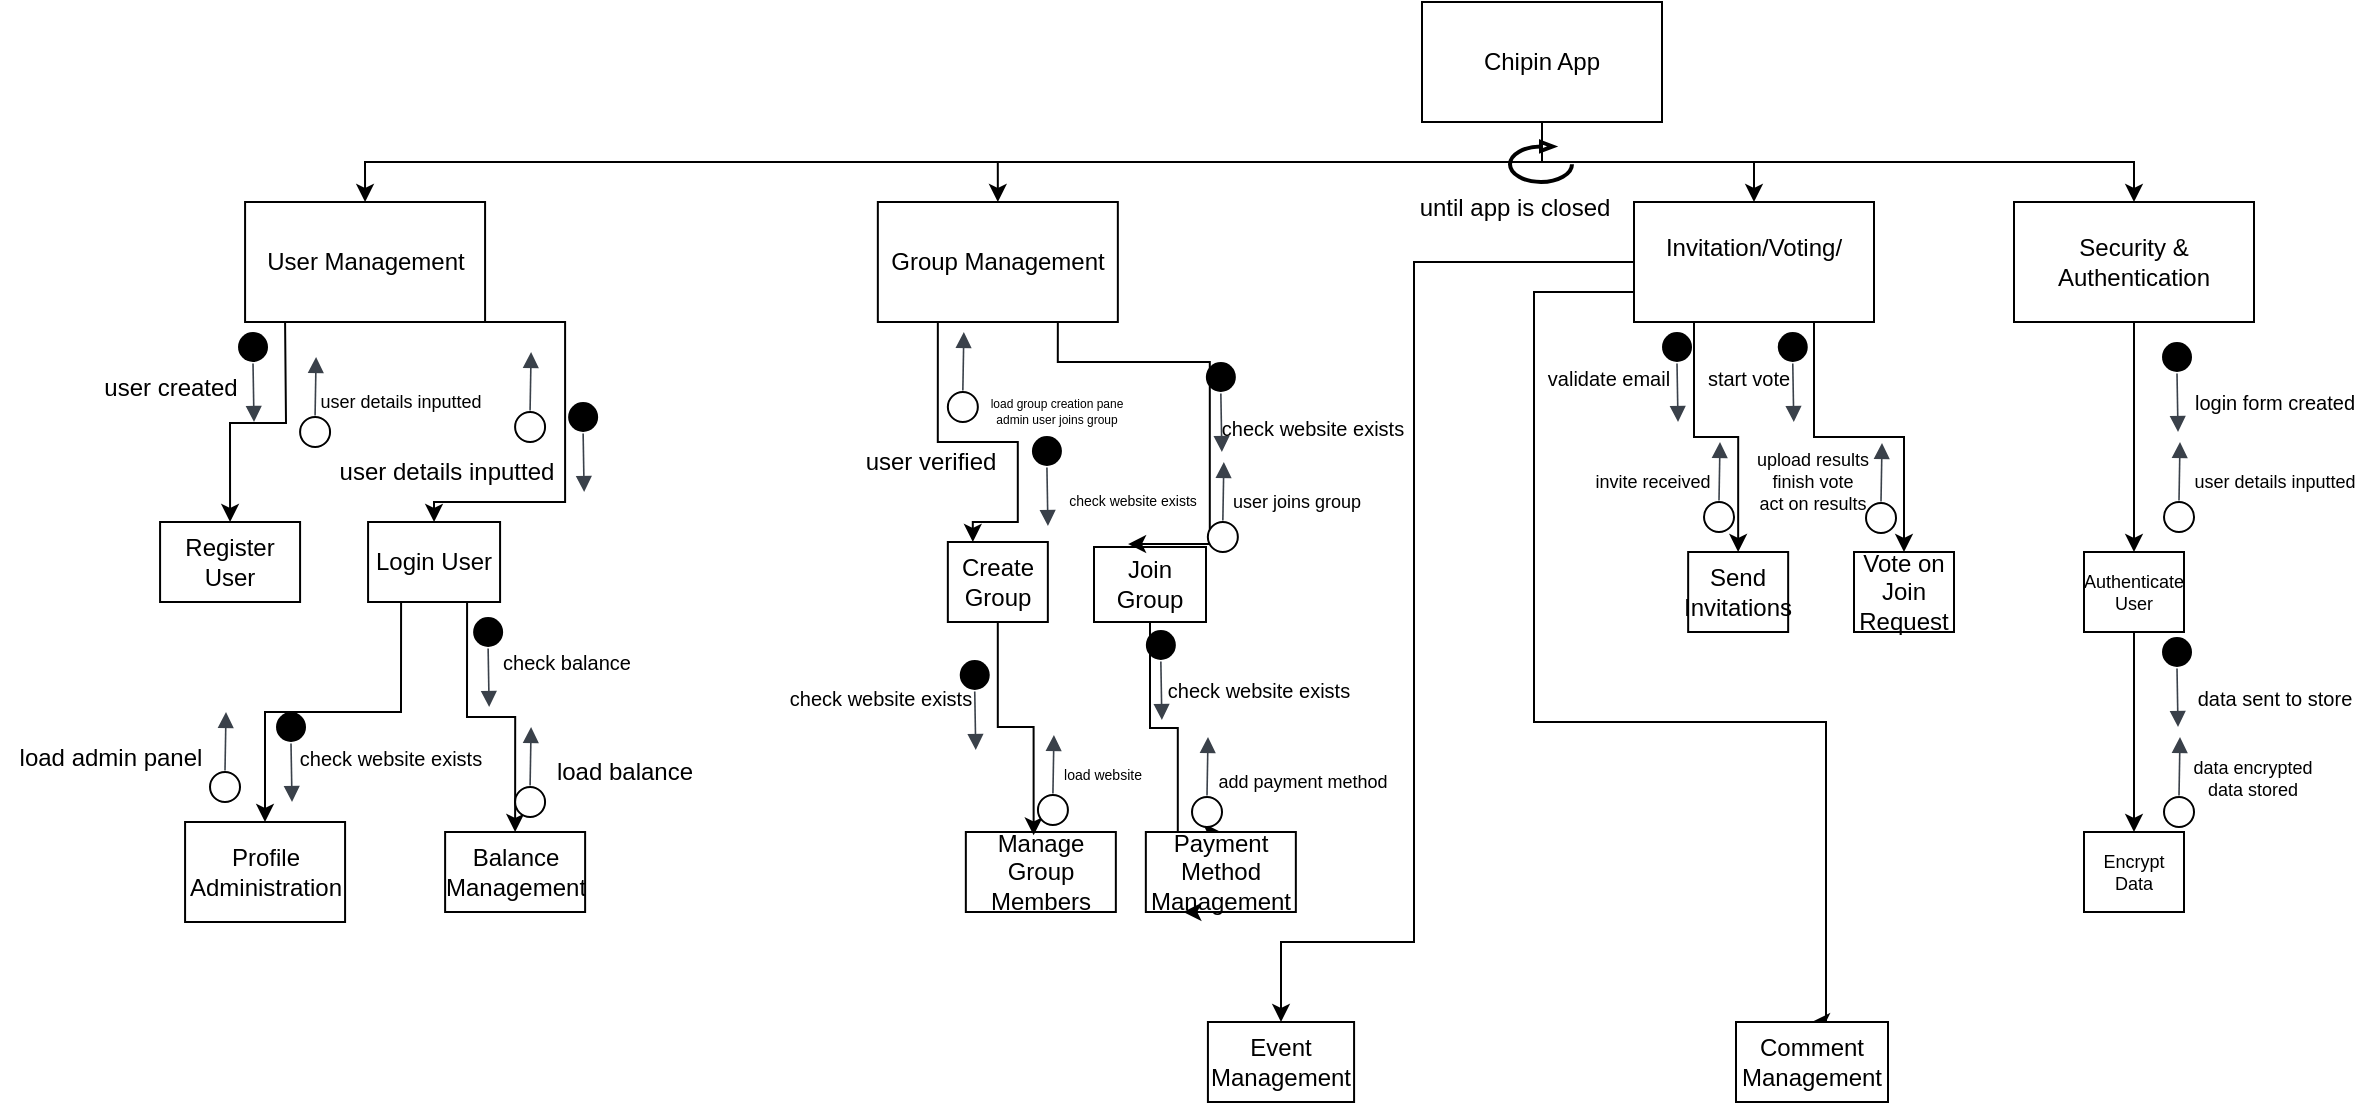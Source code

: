 <mxfile version="25.0.3">
  <diagram name="Page-1" id="zgIfJPxlpA5FmsdMfLJh">
    <mxGraphModel dx="2190" dy="866" grid="1" gridSize="10" guides="1" tooltips="1" connect="1" arrows="1" fold="1" page="1" pageScale="1" pageWidth="827" pageHeight="1169" math="0" shadow="0">
      <root>
        <mxCell id="0" />
        <mxCell id="1" parent="0" />
        <mxCell id="yRm_6xU5N3fanCTpzdw1-7" style="edgeStyle=orthogonalEdgeStyle;rounded=0;orthogonalLoop=1;jettySize=auto;html=1;entryX=0.5;entryY=0;entryDx=0;entryDy=0;exitX=0.5;exitY=1;exitDx=0;exitDy=0;" parent="1" source="yRm_6xU5N3fanCTpzdw1-1" target="yRm_6xU5N3fanCTpzdw1-2" edge="1">
          <mxGeometry relative="1" as="geometry" />
        </mxCell>
        <mxCell id="yRm_6xU5N3fanCTpzdw1-8" style="edgeStyle=orthogonalEdgeStyle;rounded=0;orthogonalLoop=1;jettySize=auto;html=1;exitX=0.5;exitY=1;exitDx=0;exitDy=0;entryX=0.5;entryY=0;entryDx=0;entryDy=0;" parent="1" source="yRm_6xU5N3fanCTpzdw1-1" target="yRm_6xU5N3fanCTpzdw1-3" edge="1">
          <mxGeometry relative="1" as="geometry" />
        </mxCell>
        <mxCell id="yRm_6xU5N3fanCTpzdw1-9" style="edgeStyle=orthogonalEdgeStyle;rounded=0;orthogonalLoop=1;jettySize=auto;html=1;exitX=0.5;exitY=1;exitDx=0;exitDy=0;entryX=0.5;entryY=0;entryDx=0;entryDy=0;" parent="1" source="yRm_6xU5N3fanCTpzdw1-1" target="yRm_6xU5N3fanCTpzdw1-4" edge="1">
          <mxGeometry relative="1" as="geometry" />
        </mxCell>
        <mxCell id="yRm_6xU5N3fanCTpzdw1-10" style="edgeStyle=orthogonalEdgeStyle;rounded=0;orthogonalLoop=1;jettySize=auto;html=1;exitX=0.5;exitY=1;exitDx=0;exitDy=0;entryX=0.5;entryY=0;entryDx=0;entryDy=0;" parent="1" source="yRm_6xU5N3fanCTpzdw1-1" target="yRm_6xU5N3fanCTpzdw1-5" edge="1">
          <mxGeometry relative="1" as="geometry" />
        </mxCell>
        <mxCell id="yRm_6xU5N3fanCTpzdw1-1" value="Chipin App" style="rounded=0;whiteSpace=wrap;html=1;" parent="1" vertex="1">
          <mxGeometry x="354" y="20" width="120" height="60" as="geometry" />
        </mxCell>
        <mxCell id="yRm_6xU5N3fanCTpzdw1-18" style="edgeStyle=orthogonalEdgeStyle;rounded=0;orthogonalLoop=1;jettySize=auto;html=1;entryX=0.5;entryY=0;entryDx=0;entryDy=0;" parent="1" target="yRm_6xU5N3fanCTpzdw1-14" edge="1">
          <mxGeometry relative="1" as="geometry">
            <mxPoint x="-214.46" y="180" as="sourcePoint" />
          </mxGeometry>
        </mxCell>
        <mxCell id="yRm_6xU5N3fanCTpzdw1-19" style="edgeStyle=orthogonalEdgeStyle;rounded=0;orthogonalLoop=1;jettySize=auto;html=1;exitX=0.75;exitY=1;exitDx=0;exitDy=0;entryX=0.5;entryY=0;entryDx=0;entryDy=0;" parent="1" target="yRm_6xU5N3fanCTpzdw1-15" edge="1">
          <mxGeometry relative="1" as="geometry">
            <Array as="points">
              <mxPoint x="-74.46" y="180" />
              <mxPoint x="-74.46" y="270" />
            </Array>
            <mxPoint x="-154.46" y="180.0" as="sourcePoint" />
          </mxGeometry>
        </mxCell>
        <mxCell id="yRm_6xU5N3fanCTpzdw1-2" value="User Management" style="rounded=0;whiteSpace=wrap;html=1;" parent="1" vertex="1">
          <mxGeometry x="-234.46" y="120" width="120" height="60" as="geometry" />
        </mxCell>
        <mxCell id="yRm_6xU5N3fanCTpzdw1-70" style="edgeStyle=orthogonalEdgeStyle;rounded=0;orthogonalLoop=1;jettySize=auto;html=1;exitX=0.25;exitY=1;exitDx=0;exitDy=0;entryX=0.25;entryY=0;entryDx=0;entryDy=0;" parent="1" source="yRm_6xU5N3fanCTpzdw1-3" target="yRm_6xU5N3fanCTpzdw1-68" edge="1">
          <mxGeometry relative="1" as="geometry">
            <Array as="points">
              <mxPoint x="111.92" y="240" />
              <mxPoint x="151.92" y="240" />
              <mxPoint x="151.92" y="280" />
            </Array>
          </mxGeometry>
        </mxCell>
        <mxCell id="yRm_6xU5N3fanCTpzdw1-3" value="Group Management" style="rounded=0;whiteSpace=wrap;html=1;" parent="1" vertex="1">
          <mxGeometry x="81.92" y="120" width="120" height="60" as="geometry" />
        </mxCell>
        <mxCell id="yRm_6xU5N3fanCTpzdw1-172" style="edgeStyle=orthogonalEdgeStyle;rounded=0;orthogonalLoop=1;jettySize=auto;html=1;exitX=0.25;exitY=1;exitDx=0;exitDy=0;entryX=0.5;entryY=0;entryDx=0;entryDy=0;" parent="1" source="yRm_6xU5N3fanCTpzdw1-4" target="yRm_6xU5N3fanCTpzdw1-168" edge="1">
          <mxGeometry relative="1" as="geometry" />
        </mxCell>
        <mxCell id="yRm_6xU5N3fanCTpzdw1-182" style="edgeStyle=orthogonalEdgeStyle;rounded=0;orthogonalLoop=1;jettySize=auto;html=1;exitX=0.75;exitY=1;exitDx=0;exitDy=0;entryX=0.5;entryY=0;entryDx=0;entryDy=0;" parent="1" source="yRm_6xU5N3fanCTpzdw1-4" target="yRm_6xU5N3fanCTpzdw1-169" edge="1">
          <mxGeometry relative="1" as="geometry">
            <mxPoint x="610" y="250" as="targetPoint" />
          </mxGeometry>
        </mxCell>
        <mxCell id="mDjDgovq12CMPlcNKExj-9" style="edgeStyle=orthogonalEdgeStyle;rounded=0;orthogonalLoop=1;jettySize=auto;html=1;entryX=0.5;entryY=0;entryDx=0;entryDy=0;" parent="1" source="yRm_6xU5N3fanCTpzdw1-4" target="mDjDgovq12CMPlcNKExj-4" edge="1">
          <mxGeometry relative="1" as="geometry">
            <Array as="points">
              <mxPoint x="350" y="150" />
              <mxPoint x="350" y="490" />
              <mxPoint x="284" y="490" />
            </Array>
          </mxGeometry>
        </mxCell>
        <mxCell id="mDjDgovq12CMPlcNKExj-10" style="edgeStyle=orthogonalEdgeStyle;rounded=0;orthogonalLoop=1;jettySize=auto;html=1;exitX=0;exitY=0.75;exitDx=0;exitDy=0;entryX=0.5;entryY=0;entryDx=0;entryDy=0;" parent="1" source="yRm_6xU5N3fanCTpzdw1-4" target="mDjDgovq12CMPlcNKExj-7" edge="1">
          <mxGeometry relative="1" as="geometry">
            <Array as="points">
              <mxPoint x="410" y="165" />
              <mxPoint x="410" y="380" />
              <mxPoint x="556" y="380" />
            </Array>
          </mxGeometry>
        </mxCell>
        <mxCell id="yRm_6xU5N3fanCTpzdw1-4" value="Invitation/Voting/&lt;div&gt;&lt;br/&gt;&lt;/div&gt;" style="rounded=0;whiteSpace=wrap;html=1;" parent="1" vertex="1">
          <mxGeometry x="460" y="120" width="120" height="60" as="geometry" />
        </mxCell>
        <mxCell id="yRm_6xU5N3fanCTpzdw1-200" style="edgeStyle=orthogonalEdgeStyle;rounded=0;orthogonalLoop=1;jettySize=auto;html=1;exitX=0.5;exitY=1;exitDx=0;exitDy=0;entryX=0.5;entryY=0;entryDx=0;entryDy=0;" parent="1" source="yRm_6xU5N3fanCTpzdw1-5" target="yRm_6xU5N3fanCTpzdw1-171" edge="1">
          <mxGeometry relative="1" as="geometry" />
        </mxCell>
        <mxCell id="yRm_6xU5N3fanCTpzdw1-5" value="Security &amp;amp; Authentication" style="rounded=0;whiteSpace=wrap;html=1;" parent="1" vertex="1">
          <mxGeometry x="650" y="120" width="120" height="60" as="geometry" />
        </mxCell>
        <mxCell id="yRm_6xU5N3fanCTpzdw1-12" value="" style="html=1;verticalLabelPosition=bottom;align=center;labelBackgroundColor=#ffffff;verticalAlign=top;strokeWidth=2;strokeColor=#000000;shadow=0;dashed=0;shape=mxgraph.ios7.icons.reload;" parent="1" vertex="1">
          <mxGeometry x="398" y="90" width="31" height="20" as="geometry" />
        </mxCell>
        <mxCell id="yRm_6xU5N3fanCTpzdw1-13" value="until app is closed" style="text;html=1;align=center;verticalAlign=middle;resizable=0;points=[];autosize=1;strokeColor=none;fillColor=none;" parent="1" vertex="1">
          <mxGeometry x="340" y="108" width="120" height="30" as="geometry" />
        </mxCell>
        <mxCell id="yRm_6xU5N3fanCTpzdw1-14" value="Register User" style="rounded=0;whiteSpace=wrap;html=1;" parent="1" vertex="1">
          <mxGeometry x="-276.96" y="280" width="70" height="40" as="geometry" />
        </mxCell>
        <mxCell id="yRm_6xU5N3fanCTpzdw1-44" style="edgeStyle=orthogonalEdgeStyle;rounded=0;orthogonalLoop=1;jettySize=auto;html=1;exitX=0.75;exitY=1;exitDx=0;exitDy=0;entryX=0.5;entryY=0;entryDx=0;entryDy=0;" parent="1" source="yRm_6xU5N3fanCTpzdw1-15" target="yRm_6xU5N3fanCTpzdw1-17" edge="1">
          <mxGeometry relative="1" as="geometry" />
        </mxCell>
        <mxCell id="yRm_6xU5N3fanCTpzdw1-100" style="edgeStyle=orthogonalEdgeStyle;rounded=0;orthogonalLoop=1;jettySize=auto;html=1;exitX=0.25;exitY=1;exitDx=0;exitDy=0;" parent="1" source="yRm_6xU5N3fanCTpzdw1-15" target="yRm_6xU5N3fanCTpzdw1-16" edge="1">
          <mxGeometry relative="1" as="geometry" />
        </mxCell>
        <mxCell id="yRm_6xU5N3fanCTpzdw1-15" value="Login User" style="rounded=0;whiteSpace=wrap;html=1;" parent="1" vertex="1">
          <mxGeometry x="-172.96" y="280" width="66" height="40" as="geometry" />
        </mxCell>
        <mxCell id="yRm_6xU5N3fanCTpzdw1-16" value="Profile Administration" style="rounded=0;whiteSpace=wrap;html=1;" parent="1" vertex="1">
          <mxGeometry x="-264.46" y="430" width="80" height="50" as="geometry" />
        </mxCell>
        <mxCell id="yRm_6xU5N3fanCTpzdw1-17" value="Balance Management" style="rounded=0;whiteSpace=wrap;html=1;" parent="1" vertex="1">
          <mxGeometry x="-134.44" y="435" width="70" height="40" as="geometry" />
        </mxCell>
        <mxCell id="yRm_6xU5N3fanCTpzdw1-20" value="" style="group;dropTarget=0;pointerEvents=0;rotation=-90;" parent="1" vertex="1">
          <mxGeometry x="-251.995" y="200" width="45.035" height="15" as="geometry" />
        </mxCell>
        <mxCell id="yRm_6xU5N3fanCTpzdw1-21" value="" style="html=1;overflow=block;blockSpacing=1;whiteSpace=wrap;ellipse;fontSize=13;spacing=3.8;strokeColor=#unset;fillOpacity=100;rounded=1;absoluteArcSize=1;arcSize=9;rotation=0;fillColor=#000000;strokeWidth=NaN;lucidId=aJupBf46AVSY;" parent="yRm_6xU5N3fanCTpzdw1-20" vertex="1">
          <mxGeometry x="14" y="-15" width="15" height="15" as="geometry" />
        </mxCell>
        <mxCell id="yRm_6xU5N3fanCTpzdw1-22" value="" style="html=1;jettySize=18;whiteSpace=wrap;fontSize=13;strokeColor=#3a414a;strokeOpacity=100;strokeWidth=0.8;rounded=0;startArrow=none;endArrow=block;endFill=1;exitX=0.5;exitY=1.051;exitPerimeter=0;lucidId=aJup3SFMS550;" parent="yRm_6xU5N3fanCTpzdw1-20" source="yRm_6xU5N3fanCTpzdw1-21" edge="1">
          <mxGeometry width="100" height="100" relative="1" as="geometry">
            <Array as="points" />
            <mxPoint x="22" y="30" as="targetPoint" />
          </mxGeometry>
        </mxCell>
        <mxCell id="yRm_6xU5N3fanCTpzdw1-26" value="" style="group;dropTarget=0;pointerEvents=0;rotation=90;" parent="1" vertex="1">
          <mxGeometry x="-221.955" y="212.5" width="45.035" height="15" as="geometry" />
        </mxCell>
        <mxCell id="yRm_6xU5N3fanCTpzdw1-27" value="" style="html=1;overflow=block;blockSpacing=1;whiteSpace=wrap;ellipse;fontSize=13;spacing=3.8;strokeColor=#000000;fillOpacity=100;rounded=1;absoluteArcSize=1;arcSize=9;rotation=180;fillColor=#FFFFFF;strokeWidth=1;lucidId=aJupBf46AVSY;" parent="yRm_6xU5N3fanCTpzdw1-26" vertex="1">
          <mxGeometry x="15" y="15" width="15" height="15" as="geometry" />
        </mxCell>
        <mxCell id="yRm_6xU5N3fanCTpzdw1-28" value="" style="html=1;jettySize=18;whiteSpace=wrap;fontSize=13;strokeColor=#3a414a;strokeOpacity=100;strokeWidth=0.8;rounded=0;startArrow=none;endArrow=block;endFill=1;exitX=0.5;exitY=1.051;exitPerimeter=0;lucidId=aJup3SFMS550;" parent="yRm_6xU5N3fanCTpzdw1-26" source="yRm_6xU5N3fanCTpzdw1-27" edge="1">
          <mxGeometry width="100" height="100" relative="1" as="geometry">
            <Array as="points" />
            <mxPoint x="23" y="-15" as="targetPoint" />
          </mxGeometry>
        </mxCell>
        <mxCell id="yRm_6xU5N3fanCTpzdw1-29" value="user created" style="text;html=1;align=center;verticalAlign=middle;resizable=0;points=[];autosize=1;strokeColor=none;fillColor=none;" parent="1" vertex="1">
          <mxGeometry x="-317.02" y="197.5" width="90" height="30" as="geometry" />
        </mxCell>
        <mxCell id="yRm_6xU5N3fanCTpzdw1-30" value="user details inputted" style="text;html=1;align=center;verticalAlign=middle;resizable=0;points=[];autosize=1;strokeColor=none;fillColor=none;fontSize=9;" parent="1" vertex="1">
          <mxGeometry x="-206.96" y="210" width="100" height="20" as="geometry" />
        </mxCell>
        <mxCell id="yRm_6xU5N3fanCTpzdw1-32" value="" style="group;dropTarget=0;pointerEvents=0;rotation=-90;" parent="1" vertex="1">
          <mxGeometry x="-86.935" y="235" width="45.035" height="15" as="geometry" />
        </mxCell>
        <mxCell id="yRm_6xU5N3fanCTpzdw1-33" value="" style="html=1;overflow=block;blockSpacing=1;whiteSpace=wrap;ellipse;fontSize=13;spacing=3.8;strokeColor=#unset;fillOpacity=100;rounded=1;absoluteArcSize=1;arcSize=9;rotation=0;fillColor=#000000;strokeWidth=NaN;lucidId=aJupBf46AVSY;" parent="yRm_6xU5N3fanCTpzdw1-32" vertex="1">
          <mxGeometry x="14" y="-15" width="15" height="15" as="geometry" />
        </mxCell>
        <mxCell id="yRm_6xU5N3fanCTpzdw1-34" value="" style="html=1;jettySize=18;whiteSpace=wrap;fontSize=13;strokeColor=#3a414a;strokeOpacity=100;strokeWidth=0.8;rounded=0;startArrow=none;endArrow=block;endFill=1;exitX=0.5;exitY=1.051;exitPerimeter=0;lucidId=aJup3SFMS550;" parent="yRm_6xU5N3fanCTpzdw1-32" source="yRm_6xU5N3fanCTpzdw1-33" edge="1">
          <mxGeometry width="100" height="100" relative="1" as="geometry">
            <Array as="points" />
            <mxPoint x="22" y="30" as="targetPoint" />
          </mxGeometry>
        </mxCell>
        <mxCell id="yRm_6xU5N3fanCTpzdw1-35" value="user details inputted" style="text;html=1;align=center;verticalAlign=middle;resizable=0;points=[];autosize=1;strokeColor=none;fillColor=none;" parent="1" vertex="1">
          <mxGeometry x="-199.46" y="240" width="130" height="30" as="geometry" />
        </mxCell>
        <mxCell id="yRm_6xU5N3fanCTpzdw1-37" value="user verified" style="text;html=1;align=center;verticalAlign=middle;resizable=0;points=[];autosize=1;strokeColor=none;fillColor=none;" parent="1" vertex="1">
          <mxGeometry x="63.44" y="235" width="90" height="30" as="geometry" />
        </mxCell>
        <mxCell id="yRm_6xU5N3fanCTpzdw1-38" value="" style="group;dropTarget=0;pointerEvents=0;rotation=90;" parent="1" vertex="1">
          <mxGeometry x="-114.455" y="210" width="45.035" height="15" as="geometry" />
        </mxCell>
        <mxCell id="yRm_6xU5N3fanCTpzdw1-39" value="" style="html=1;overflow=block;blockSpacing=1;whiteSpace=wrap;ellipse;fontSize=13;spacing=3.8;strokeColor=#000000;fillOpacity=100;rounded=1;absoluteArcSize=1;arcSize=9;rotation=180;fillColor=#FFFFFF;strokeWidth=1;lucidId=aJupBf46AVSY;" parent="yRm_6xU5N3fanCTpzdw1-38" vertex="1">
          <mxGeometry x="15" y="15" width="15" height="15" as="geometry" />
        </mxCell>
        <mxCell id="yRm_6xU5N3fanCTpzdw1-40" value="" style="html=1;jettySize=18;whiteSpace=wrap;fontSize=13;strokeColor=#3a414a;strokeOpacity=100;strokeWidth=0.8;rounded=0;startArrow=none;endArrow=block;endFill=1;exitX=0.5;exitY=1.051;exitPerimeter=0;lucidId=aJup3SFMS550;" parent="yRm_6xU5N3fanCTpzdw1-38" source="yRm_6xU5N3fanCTpzdw1-39" edge="1">
          <mxGeometry width="100" height="100" relative="1" as="geometry">
            <Array as="points" />
            <mxPoint x="23" y="-15" as="targetPoint" />
          </mxGeometry>
        </mxCell>
        <mxCell id="yRm_6xU5N3fanCTpzdw1-45" value="" style="group;dropTarget=0;pointerEvents=0;rotation=90;" parent="1" vertex="1">
          <mxGeometry x="-266.995" y="390" width="45.035" height="15" as="geometry" />
        </mxCell>
        <mxCell id="yRm_6xU5N3fanCTpzdw1-46" value="" style="html=1;overflow=block;blockSpacing=1;whiteSpace=wrap;ellipse;fontSize=13;spacing=3.8;strokeColor=#000000;fillOpacity=100;rounded=1;absoluteArcSize=1;arcSize=9;rotation=180;fillColor=#FFFFFF;strokeWidth=1;lucidId=aJupBf46AVSY;" parent="yRm_6xU5N3fanCTpzdw1-45" vertex="1">
          <mxGeometry x="15" y="15" width="15" height="15" as="geometry" />
        </mxCell>
        <mxCell id="yRm_6xU5N3fanCTpzdw1-47" value="" style="html=1;jettySize=18;whiteSpace=wrap;fontSize=13;strokeColor=#3a414a;strokeOpacity=100;strokeWidth=0.8;rounded=0;startArrow=none;endArrow=block;endFill=1;exitX=0.5;exitY=1.051;exitPerimeter=0;lucidId=aJup3SFMS550;" parent="yRm_6xU5N3fanCTpzdw1-45" source="yRm_6xU5N3fanCTpzdw1-46" edge="1">
          <mxGeometry width="100" height="100" relative="1" as="geometry">
            <Array as="points" />
            <mxPoint x="23" y="-15" as="targetPoint" />
          </mxGeometry>
        </mxCell>
        <mxCell id="yRm_6xU5N3fanCTpzdw1-53" value="" style="group;dropTarget=0;pointerEvents=0;rotation=-90;" parent="1" vertex="1">
          <mxGeometry x="-232.995" y="390" width="45.035" height="15" as="geometry" />
        </mxCell>
        <mxCell id="yRm_6xU5N3fanCTpzdw1-54" value="" style="html=1;overflow=block;blockSpacing=1;whiteSpace=wrap;ellipse;fontSize=13;spacing=3.8;strokeColor=#unset;fillOpacity=100;rounded=1;absoluteArcSize=1;arcSize=9;rotation=0;fillColor=#000000;strokeWidth=NaN;lucidId=aJupBf46AVSY;" parent="yRm_6xU5N3fanCTpzdw1-53" vertex="1">
          <mxGeometry x="14" y="-15" width="15" height="15" as="geometry" />
        </mxCell>
        <mxCell id="yRm_6xU5N3fanCTpzdw1-55" value="" style="html=1;jettySize=18;whiteSpace=wrap;fontSize=13;strokeColor=#3a414a;strokeOpacity=100;strokeWidth=0.8;rounded=0;startArrow=none;endArrow=block;endFill=1;exitX=0.5;exitY=1.051;exitPerimeter=0;lucidId=aJup3SFMS550;" parent="yRm_6xU5N3fanCTpzdw1-53" source="yRm_6xU5N3fanCTpzdw1-54" edge="1">
          <mxGeometry width="100" height="100" relative="1" as="geometry">
            <Array as="points" />
            <mxPoint x="22" y="30" as="targetPoint" />
          </mxGeometry>
        </mxCell>
        <mxCell id="yRm_6xU5N3fanCTpzdw1-56" value="load admin panel" style="text;html=1;align=center;verticalAlign=middle;resizable=0;points=[];autosize=1;strokeColor=none;fillColor=none;" parent="1" vertex="1">
          <mxGeometry x="-357" y="382.5" width="110" height="30" as="geometry" />
        </mxCell>
        <mxCell id="yRm_6xU5N3fanCTpzdw1-58" value="check website exists" style="text;html=1;align=center;verticalAlign=middle;resizable=0;points=[];autosize=1;strokeColor=none;fillColor=none;fontSize=10;" parent="1" vertex="1">
          <mxGeometry x="-216.96" y="382.5" width="110" height="30" as="geometry" />
        </mxCell>
        <mxCell id="yRm_6xU5N3fanCTpzdw1-60" value="" style="group;dropTarget=0;pointerEvents=0;rotation=90;" parent="1" vertex="1">
          <mxGeometry x="-114.455" y="397.5" width="45.035" height="15" as="geometry" />
        </mxCell>
        <mxCell id="yRm_6xU5N3fanCTpzdw1-61" value="" style="html=1;overflow=block;blockSpacing=1;whiteSpace=wrap;ellipse;fontSize=13;spacing=3.8;strokeColor=#000000;fillOpacity=100;rounded=1;absoluteArcSize=1;arcSize=9;rotation=180;fillColor=#FFFFFF;strokeWidth=1;lucidId=aJupBf46AVSY;" parent="yRm_6xU5N3fanCTpzdw1-60" vertex="1">
          <mxGeometry x="15" y="15" width="15" height="15" as="geometry" />
        </mxCell>
        <mxCell id="yRm_6xU5N3fanCTpzdw1-62" value="" style="html=1;jettySize=18;whiteSpace=wrap;fontSize=13;strokeColor=#3a414a;strokeOpacity=100;strokeWidth=0.8;rounded=0;startArrow=none;endArrow=block;endFill=1;exitX=0.5;exitY=1.051;exitPerimeter=0;lucidId=aJup3SFMS550;" parent="yRm_6xU5N3fanCTpzdw1-60" source="yRm_6xU5N3fanCTpzdw1-61" edge="1">
          <mxGeometry width="100" height="100" relative="1" as="geometry">
            <Array as="points" />
            <mxPoint x="23" y="-15" as="targetPoint" />
          </mxGeometry>
        </mxCell>
        <mxCell id="yRm_6xU5N3fanCTpzdw1-63" value="" style="group;dropTarget=0;pointerEvents=0;rotation=-90;" parent="1" vertex="1">
          <mxGeometry x="-134.435" y="342.5" width="45.035" height="15" as="geometry" />
        </mxCell>
        <mxCell id="yRm_6xU5N3fanCTpzdw1-64" value="" style="html=1;overflow=block;blockSpacing=1;whiteSpace=wrap;ellipse;fontSize=13;spacing=3.8;strokeColor=#unset;fillOpacity=100;rounded=1;absoluteArcSize=1;arcSize=9;rotation=0;fillColor=#000000;strokeWidth=NaN;lucidId=aJupBf46AVSY;" parent="yRm_6xU5N3fanCTpzdw1-63" vertex="1">
          <mxGeometry x="14" y="-15" width="15" height="15" as="geometry" />
        </mxCell>
        <mxCell id="yRm_6xU5N3fanCTpzdw1-65" value="" style="html=1;jettySize=18;whiteSpace=wrap;fontSize=13;strokeColor=#3a414a;strokeOpacity=100;strokeWidth=0.8;rounded=0;startArrow=none;endArrow=block;endFill=1;exitX=0.5;exitY=1.051;exitPerimeter=0;lucidId=aJup3SFMS550;" parent="yRm_6xU5N3fanCTpzdw1-63" source="yRm_6xU5N3fanCTpzdw1-64" edge="1">
          <mxGeometry width="100" height="100" relative="1" as="geometry">
            <Array as="points" />
            <mxPoint x="22" y="30" as="targetPoint" />
          </mxGeometry>
        </mxCell>
        <mxCell id="yRm_6xU5N3fanCTpzdw1-66" value="load balance" style="text;html=1;align=center;verticalAlign=middle;resizable=0;points=[];autosize=1;strokeColor=none;fillColor=none;" parent="1" vertex="1">
          <mxGeometry x="-90.46" y="390" width="90" height="30" as="geometry" />
        </mxCell>
        <mxCell id="yRm_6xU5N3fanCTpzdw1-67" value="check balance" style="text;html=1;align=center;verticalAlign=middle;resizable=0;points=[];autosize=1;strokeColor=none;fillColor=none;fontSize=10;" parent="1" vertex="1">
          <mxGeometry x="-119.44" y="335" width="90" height="30" as="geometry" />
        </mxCell>
        <mxCell id="yRm_6xU5N3fanCTpzdw1-68" value="Create Group" style="rounded=0;whiteSpace=wrap;html=1;" parent="1" vertex="1">
          <mxGeometry x="116.92" y="290" width="50" height="40" as="geometry" />
        </mxCell>
        <mxCell id="yRm_6xU5N3fanCTpzdw1-110" style="edgeStyle=orthogonalEdgeStyle;rounded=0;orthogonalLoop=1;jettySize=auto;html=1;exitX=0.5;exitY=1;exitDx=0;exitDy=0;entryX=0.5;entryY=0;entryDx=0;entryDy=0;" parent="1" source="yRm_6xU5N3fanCTpzdw1-69" target="yRm_6xU5N3fanCTpzdw1-109" edge="1">
          <mxGeometry relative="1" as="geometry">
            <Array as="points">
              <mxPoint x="217.92" y="383" />
              <mxPoint x="231.92" y="383" />
              <mxPoint x="231.92" y="435" />
            </Array>
          </mxGeometry>
        </mxCell>
        <mxCell id="yRm_6xU5N3fanCTpzdw1-69" value="Join Group" style="rounded=0;whiteSpace=wrap;html=1;" parent="1" vertex="1">
          <mxGeometry x="190" y="292.5" width="56" height="37.5" as="geometry" />
        </mxCell>
        <mxCell id="yRm_6xU5N3fanCTpzdw1-71" style="edgeStyle=orthogonalEdgeStyle;rounded=0;orthogonalLoop=1;jettySize=auto;html=1;exitX=0.75;exitY=1;exitDx=0;exitDy=0;entryX=0.304;entryY=-0.039;entryDx=0;entryDy=0;entryPerimeter=0;" parent="1" source="yRm_6xU5N3fanCTpzdw1-3" target="yRm_6xU5N3fanCTpzdw1-69" edge="1">
          <mxGeometry relative="1" as="geometry">
            <Array as="points">
              <mxPoint x="171.92" y="200" />
              <mxPoint x="247.92" y="200" />
              <mxPoint x="247.92" y="291" />
            </Array>
          </mxGeometry>
        </mxCell>
        <mxCell id="yRm_6xU5N3fanCTpzdw1-73" value="Manage Group Members" style="rounded=0;whiteSpace=wrap;html=1;" parent="1" vertex="1">
          <mxGeometry x="125.92" y="435" width="75" height="40" as="geometry" />
        </mxCell>
        <mxCell id="yRm_6xU5N3fanCTpzdw1-76" value="" style="group;dropTarget=0;pointerEvents=0;rotation=90;" parent="1" vertex="1">
          <mxGeometry x="101.925" y="200" width="45.035" height="15" as="geometry" />
        </mxCell>
        <mxCell id="yRm_6xU5N3fanCTpzdw1-77" value="" style="html=1;overflow=block;blockSpacing=1;whiteSpace=wrap;ellipse;fontSize=13;spacing=3.8;strokeColor=#000000;fillOpacity=100;rounded=1;absoluteArcSize=1;arcSize=9;rotation=180;fillColor=#FFFFFF;strokeWidth=1;lucidId=aJupBf46AVSY;" parent="yRm_6xU5N3fanCTpzdw1-76" vertex="1">
          <mxGeometry x="15" y="15" width="15" height="15" as="geometry" />
        </mxCell>
        <mxCell id="yRm_6xU5N3fanCTpzdw1-78" value="" style="html=1;jettySize=18;whiteSpace=wrap;fontSize=13;strokeColor=#3a414a;strokeOpacity=100;strokeWidth=0.8;rounded=0;startArrow=none;endArrow=block;endFill=1;exitX=0.5;exitY=1.051;exitPerimeter=0;lucidId=aJup3SFMS550;" parent="yRm_6xU5N3fanCTpzdw1-76" source="yRm_6xU5N3fanCTpzdw1-77" edge="1">
          <mxGeometry width="100" height="100" relative="1" as="geometry">
            <Array as="points" />
            <mxPoint x="23" y="-15" as="targetPoint" />
          </mxGeometry>
        </mxCell>
        <mxCell id="yRm_6xU5N3fanCTpzdw1-79" value="load group creation pane&lt;div&gt;admin user joins group&lt;/div&gt;" style="text;html=1;align=center;verticalAlign=middle;resizable=0;points=[];autosize=1;strokeColor=none;fillColor=none;fontSize=6;" parent="1" vertex="1">
          <mxGeometry x="125.92" y="210" width="90" height="30" as="geometry" />
        </mxCell>
        <mxCell id="yRm_6xU5N3fanCTpzdw1-80" value="" style="group;dropTarget=0;pointerEvents=0;rotation=-90;" parent="1" vertex="1">
          <mxGeometry x="144.965" y="252" width="45.035" height="15" as="geometry" />
        </mxCell>
        <mxCell id="yRm_6xU5N3fanCTpzdw1-81" value="" style="html=1;overflow=block;blockSpacing=1;whiteSpace=wrap;ellipse;fontSize=13;spacing=3.8;strokeColor=#unset;fillOpacity=100;rounded=1;absoluteArcSize=1;arcSize=9;rotation=0;fillColor=#000000;strokeWidth=NaN;lucidId=aJupBf46AVSY;" parent="yRm_6xU5N3fanCTpzdw1-80" vertex="1">
          <mxGeometry x="14" y="-15" width="15" height="15" as="geometry" />
        </mxCell>
        <mxCell id="yRm_6xU5N3fanCTpzdw1-82" value="" style="html=1;jettySize=18;whiteSpace=wrap;fontSize=13;strokeColor=#3a414a;strokeOpacity=100;strokeWidth=0.8;rounded=0;startArrow=none;endArrow=block;endFill=1;exitX=0.5;exitY=1.051;exitPerimeter=0;lucidId=aJup3SFMS550;" parent="yRm_6xU5N3fanCTpzdw1-80" source="yRm_6xU5N3fanCTpzdw1-81" edge="1">
          <mxGeometry width="100" height="100" relative="1" as="geometry">
            <Array as="points" />
            <mxPoint x="22" y="30" as="targetPoint" />
          </mxGeometry>
        </mxCell>
        <mxCell id="yRm_6xU5N3fanCTpzdw1-83" value="&lt;font style=&quot;font-size: 7px;&quot;&gt;check website exists&lt;/font&gt;" style="text;html=1;align=center;verticalAlign=middle;resizable=0;points=[];autosize=1;strokeColor=none;fillColor=none;fontSize=7;" parent="1" vertex="1">
          <mxGeometry x="164.0" y="260" width="90" height="20" as="geometry" />
        </mxCell>
        <mxCell id="yRm_6xU5N3fanCTpzdw1-84" style="edgeStyle=orthogonalEdgeStyle;rounded=0;orthogonalLoop=1;jettySize=auto;html=1;entryX=0.452;entryY=0.042;entryDx=0;entryDy=0;entryPerimeter=0;" parent="1" source="yRm_6xU5N3fanCTpzdw1-68" target="yRm_6xU5N3fanCTpzdw1-73" edge="1">
          <mxGeometry relative="1" as="geometry" />
        </mxCell>
        <mxCell id="yRm_6xU5N3fanCTpzdw1-86" value="" style="group;dropTarget=0;pointerEvents=0;rotation=-90;" parent="1" vertex="1">
          <mxGeometry x="108.87" y="364" width="45.04" height="15" as="geometry" />
        </mxCell>
        <mxCell id="yRm_6xU5N3fanCTpzdw1-87" value="" style="html=1;overflow=block;blockSpacing=1;whiteSpace=wrap;ellipse;fontSize=13;spacing=3.8;strokeColor=#unset;fillOpacity=100;rounded=1;absoluteArcSize=1;arcSize=9;rotation=0;fillColor=#000000;strokeWidth=NaN;lucidId=aJupBf46AVSY;" parent="yRm_6xU5N3fanCTpzdw1-86" vertex="1">
          <mxGeometry x="14.001" y="-15" width="15.002" height="15" as="geometry" />
        </mxCell>
        <mxCell id="yRm_6xU5N3fanCTpzdw1-88" value="" style="html=1;jettySize=18;whiteSpace=wrap;fontSize=13;strokeColor=#3a414a;strokeOpacity=100;strokeWidth=0.8;rounded=0;startArrow=none;endArrow=block;endFill=1;exitX=0.5;exitY=1.051;exitPerimeter=0;lucidId=aJup3SFMS550;" parent="yRm_6xU5N3fanCTpzdw1-86" source="yRm_6xU5N3fanCTpzdw1-87" edge="1">
          <mxGeometry width="100" height="100" relative="1" as="geometry">
            <Array as="points" />
            <mxPoint x="22.002" y="30" as="targetPoint" />
          </mxGeometry>
        </mxCell>
        <mxCell id="yRm_6xU5N3fanCTpzdw1-90" value="check website exists" style="text;html=1;align=center;verticalAlign=middle;resizable=0;points=[];autosize=1;strokeColor=none;fillColor=none;fontSize=10;" parent="1" vertex="1">
          <mxGeometry x="27.93" y="352.5" width="110" height="30" as="geometry" />
        </mxCell>
        <mxCell id="yRm_6xU5N3fanCTpzdw1-91" value="" style="group;dropTarget=0;pointerEvents=0;rotation=90;" parent="1" vertex="1">
          <mxGeometry x="146.965" y="401.5" width="45.035" height="15" as="geometry" />
        </mxCell>
        <mxCell id="yRm_6xU5N3fanCTpzdw1-92" value="" style="html=1;overflow=block;blockSpacing=1;whiteSpace=wrap;ellipse;fontSize=13;spacing=3.8;strokeColor=#000000;fillOpacity=100;rounded=1;absoluteArcSize=1;arcSize=9;rotation=180;fillColor=#FFFFFF;strokeWidth=1;lucidId=aJupBf46AVSY;" parent="yRm_6xU5N3fanCTpzdw1-91" vertex="1">
          <mxGeometry x="15" y="15" width="15" height="15" as="geometry" />
        </mxCell>
        <mxCell id="yRm_6xU5N3fanCTpzdw1-93" value="" style="html=1;jettySize=18;whiteSpace=wrap;fontSize=13;strokeColor=#3a414a;strokeOpacity=100;strokeWidth=0.8;rounded=0;startArrow=none;endArrow=block;endFill=1;exitX=0.5;exitY=1.051;exitPerimeter=0;lucidId=aJup3SFMS550;" parent="yRm_6xU5N3fanCTpzdw1-91" source="yRm_6xU5N3fanCTpzdw1-92" edge="1">
          <mxGeometry width="100" height="100" relative="1" as="geometry">
            <Array as="points" />
            <mxPoint x="23" y="-15" as="targetPoint" />
          </mxGeometry>
        </mxCell>
        <mxCell id="yRm_6xU5N3fanCTpzdw1-95" value="&lt;span style=&quot;font-size: 7px;&quot;&gt;load website&lt;/span&gt;" style="text;html=1;align=center;verticalAlign=middle;resizable=0;points=[];autosize=1;strokeColor=none;fillColor=none;" parent="1" vertex="1">
          <mxGeometry x="164.0" y="390" width="60" height="30" as="geometry" />
        </mxCell>
        <mxCell id="yRm_6xU5N3fanCTpzdw1-96" value="" style="group;dropTarget=0;pointerEvents=0;rotation=-90;" parent="1" vertex="1">
          <mxGeometry x="231.925" y="215" width="45.035" height="15" as="geometry" />
        </mxCell>
        <mxCell id="yRm_6xU5N3fanCTpzdw1-97" value="" style="html=1;overflow=block;blockSpacing=1;whiteSpace=wrap;ellipse;fontSize=13;spacing=3.8;strokeColor=#unset;fillOpacity=100;rounded=1;absoluteArcSize=1;arcSize=9;rotation=0;fillColor=#000000;strokeWidth=NaN;lucidId=aJupBf46AVSY;" parent="yRm_6xU5N3fanCTpzdw1-96" vertex="1">
          <mxGeometry x="14" y="-15" width="15" height="15" as="geometry" />
        </mxCell>
        <mxCell id="yRm_6xU5N3fanCTpzdw1-98" value="" style="html=1;jettySize=18;whiteSpace=wrap;fontSize=13;strokeColor=#3a414a;strokeOpacity=100;strokeWidth=0.8;rounded=0;startArrow=none;endArrow=block;endFill=1;exitX=0.5;exitY=1.051;exitPerimeter=0;lucidId=aJup3SFMS550;" parent="yRm_6xU5N3fanCTpzdw1-96" source="yRm_6xU5N3fanCTpzdw1-97" edge="1">
          <mxGeometry width="100" height="100" relative="1" as="geometry">
            <Array as="points" />
            <mxPoint x="22" y="30" as="targetPoint" />
          </mxGeometry>
        </mxCell>
        <mxCell id="yRm_6xU5N3fanCTpzdw1-99" value="&lt;font style=&quot;font-size: 10px;&quot;&gt;check website exists&lt;/font&gt;" style="text;html=1;align=center;verticalAlign=middle;resizable=0;points=[];autosize=1;strokeColor=none;fillColor=none;fontSize=10;" parent="1" vertex="1">
          <mxGeometry x="244" y="218" width="110" height="30" as="geometry" />
        </mxCell>
        <mxCell id="yRm_6xU5N3fanCTpzdw1-103" value="" style="group;dropTarget=0;pointerEvents=0;rotation=90;" parent="1" vertex="1">
          <mxGeometry x="231.925" y="265" width="45.035" height="15" as="geometry" />
        </mxCell>
        <mxCell id="yRm_6xU5N3fanCTpzdw1-104" value="" style="html=1;overflow=block;blockSpacing=1;whiteSpace=wrap;ellipse;fontSize=13;spacing=3.8;strokeColor=#000000;fillOpacity=100;rounded=1;absoluteArcSize=1;arcSize=9;rotation=180;fillColor=#FFFFFF;strokeWidth=1;lucidId=aJupBf46AVSY;" parent="yRm_6xU5N3fanCTpzdw1-103" vertex="1">
          <mxGeometry x="15" y="15" width="15" height="15" as="geometry" />
        </mxCell>
        <mxCell id="yRm_6xU5N3fanCTpzdw1-105" value="" style="html=1;jettySize=18;whiteSpace=wrap;fontSize=13;strokeColor=#3a414a;strokeOpacity=100;strokeWidth=0.8;rounded=0;startArrow=none;endArrow=block;endFill=1;exitX=0.5;exitY=1.051;exitPerimeter=0;lucidId=aJup3SFMS550;" parent="yRm_6xU5N3fanCTpzdw1-103" source="yRm_6xU5N3fanCTpzdw1-104" edge="1">
          <mxGeometry width="100" height="100" relative="1" as="geometry">
            <Array as="points" />
            <mxPoint x="23" y="-15" as="targetPoint" />
          </mxGeometry>
        </mxCell>
        <mxCell id="yRm_6xU5N3fanCTpzdw1-106" value="user joins group" style="text;html=1;align=center;verticalAlign=middle;resizable=0;points=[];autosize=1;strokeColor=none;fillColor=none;fontSize=9;" parent="1" vertex="1">
          <mxGeometry x="246" y="260" width="90" height="20" as="geometry" />
        </mxCell>
        <mxCell id="yRm_6xU5N3fanCTpzdw1-109" value="Payment Method Management" style="rounded=0;whiteSpace=wrap;html=1;" parent="1" vertex="1">
          <mxGeometry x="215.92" y="435" width="75" height="40" as="geometry" />
        </mxCell>
        <mxCell id="yRm_6xU5N3fanCTpzdw1-120" value="" style="group;dropTarget=0;pointerEvents=0;rotation=-90;" parent="1" vertex="1">
          <mxGeometry x="201.925" y="349" width="45.035" height="15" as="geometry" />
        </mxCell>
        <mxCell id="yRm_6xU5N3fanCTpzdw1-121" value="" style="html=1;overflow=block;blockSpacing=1;whiteSpace=wrap;ellipse;fontSize=13;spacing=3.8;strokeColor=#unset;fillOpacity=100;rounded=1;absoluteArcSize=1;arcSize=9;rotation=0;fillColor=#000000;strokeWidth=NaN;lucidId=aJupBf46AVSY;" parent="yRm_6xU5N3fanCTpzdw1-120" vertex="1">
          <mxGeometry x="14" y="-15" width="15" height="15" as="geometry" />
        </mxCell>
        <mxCell id="yRm_6xU5N3fanCTpzdw1-122" value="" style="html=1;jettySize=18;whiteSpace=wrap;fontSize=13;strokeColor=#3a414a;strokeOpacity=100;strokeWidth=0.8;rounded=0;startArrow=none;endArrow=block;endFill=1;exitX=0.5;exitY=1.051;exitPerimeter=0;lucidId=aJup3SFMS550;" parent="yRm_6xU5N3fanCTpzdw1-120" source="yRm_6xU5N3fanCTpzdw1-121" edge="1">
          <mxGeometry width="100" height="100" relative="1" as="geometry">
            <Array as="points" />
            <mxPoint x="22" y="30" as="targetPoint" />
          </mxGeometry>
        </mxCell>
        <mxCell id="yRm_6xU5N3fanCTpzdw1-123" value="check website exists" style="text;html=1;align=center;verticalAlign=middle;resizable=0;points=[];autosize=1;strokeColor=none;fillColor=none;fontSize=10;" parent="1" vertex="1">
          <mxGeometry x="216.92" y="349" width="110" height="30" as="geometry" />
        </mxCell>
        <mxCell id="yRm_6xU5N3fanCTpzdw1-124" value="" style="group;dropTarget=0;pointerEvents=0;rotation=90;" parent="1" vertex="1">
          <mxGeometry x="224.005" y="402.5" width="45.035" height="15" as="geometry" />
        </mxCell>
        <mxCell id="yRm_6xU5N3fanCTpzdw1-125" value="" style="html=1;overflow=block;blockSpacing=1;whiteSpace=wrap;ellipse;fontSize=13;spacing=3.8;strokeColor=#000000;fillOpacity=100;rounded=1;absoluteArcSize=1;arcSize=9;rotation=180;fillColor=#FFFFFF;strokeWidth=1;lucidId=aJupBf46AVSY;" parent="yRm_6xU5N3fanCTpzdw1-124" vertex="1">
          <mxGeometry x="15" y="15" width="15" height="15" as="geometry" />
        </mxCell>
        <mxCell id="yRm_6xU5N3fanCTpzdw1-126" value="" style="html=1;jettySize=18;whiteSpace=wrap;fontSize=13;strokeColor=#3a414a;strokeOpacity=100;strokeWidth=0.8;rounded=0;startArrow=none;endArrow=block;endFill=1;exitX=0.5;exitY=1.051;exitPerimeter=0;lucidId=aJup3SFMS550;" parent="yRm_6xU5N3fanCTpzdw1-124" source="yRm_6xU5N3fanCTpzdw1-125" edge="1">
          <mxGeometry width="100" height="100" relative="1" as="geometry">
            <Array as="points" />
            <mxPoint x="23" y="-15" as="targetPoint" />
          </mxGeometry>
        </mxCell>
        <mxCell id="yRm_6xU5N3fanCTpzdw1-127" value="add payment method" style="text;html=1;align=center;verticalAlign=middle;resizable=0;points=[];autosize=1;strokeColor=none;fillColor=none;fontSize=9;" parent="1" vertex="1">
          <mxGeometry x="239.0" y="400" width="110" height="20" as="geometry" />
        </mxCell>
        <mxCell id="yRm_6xU5N3fanCTpzdw1-128" style="edgeStyle=orthogonalEdgeStyle;rounded=0;orthogonalLoop=1;jettySize=auto;html=1;exitX=0.75;exitY=1;exitDx=0;exitDy=0;entryX=0.25;entryY=1;entryDx=0;entryDy=0;" parent="1" source="yRm_6xU5N3fanCTpzdw1-109" target="yRm_6xU5N3fanCTpzdw1-109" edge="1">
          <mxGeometry relative="1" as="geometry" />
        </mxCell>
        <mxCell id="yRm_6xU5N3fanCTpzdw1-168" value="Send Invitations" style="rounded=0;whiteSpace=wrap;html=1;" parent="1" vertex="1">
          <mxGeometry x="487.08" y="295" width="50" height="40" as="geometry" />
        </mxCell>
        <mxCell id="yRm_6xU5N3fanCTpzdw1-169" value="Vote on Join Request" style="rounded=0;whiteSpace=wrap;html=1;" parent="1" vertex="1">
          <mxGeometry x="570" y="295" width="50" height="40" as="geometry" />
        </mxCell>
        <mxCell id="yRm_6xU5N3fanCTpzdw1-170" value="Encrypt Data" style="rounded=0;whiteSpace=wrap;html=1;fontSize=9;" parent="1" vertex="1">
          <mxGeometry x="685" y="435" width="50" height="40" as="geometry" />
        </mxCell>
        <mxCell id="yRm_6xU5N3fanCTpzdw1-203" style="edgeStyle=orthogonalEdgeStyle;rounded=0;orthogonalLoop=1;jettySize=auto;html=1;exitX=0.5;exitY=1;exitDx=0;exitDy=0;entryX=0.5;entryY=0;entryDx=0;entryDy=0;" parent="1" source="yRm_6xU5N3fanCTpzdw1-171" target="yRm_6xU5N3fanCTpzdw1-170" edge="1">
          <mxGeometry relative="1" as="geometry" />
        </mxCell>
        <mxCell id="yRm_6xU5N3fanCTpzdw1-171" value="Authenticate User" style="rounded=0;whiteSpace=wrap;html=1;fontSize=9;" parent="1" vertex="1">
          <mxGeometry x="685" y="295" width="50" height="40" as="geometry" />
        </mxCell>
        <mxCell id="yRm_6xU5N3fanCTpzdw1-173" value="" style="group;dropTarget=0;pointerEvents=0;rotation=-90;" parent="1" vertex="1">
          <mxGeometry x="460.005" y="200" width="45.035" height="15" as="geometry" />
        </mxCell>
        <mxCell id="yRm_6xU5N3fanCTpzdw1-174" value="" style="html=1;overflow=block;blockSpacing=1;whiteSpace=wrap;ellipse;fontSize=13;spacing=3.8;strokeColor=#unset;fillOpacity=100;rounded=1;absoluteArcSize=1;arcSize=9;rotation=0;fillColor=#000000;strokeWidth=NaN;lucidId=aJupBf46AVSY;" parent="yRm_6xU5N3fanCTpzdw1-173" vertex="1">
          <mxGeometry x="14" y="-15" width="15" height="15" as="geometry" />
        </mxCell>
        <mxCell id="yRm_6xU5N3fanCTpzdw1-175" value="" style="html=1;jettySize=18;whiteSpace=wrap;fontSize=13;strokeColor=#3a414a;strokeOpacity=100;strokeWidth=0.8;rounded=0;startArrow=none;endArrow=block;endFill=1;exitX=0.5;exitY=1.051;exitPerimeter=0;lucidId=aJup3SFMS550;" parent="yRm_6xU5N3fanCTpzdw1-173" source="yRm_6xU5N3fanCTpzdw1-174" edge="1">
          <mxGeometry width="100" height="100" relative="1" as="geometry">
            <Array as="points" />
            <mxPoint x="22" y="30" as="targetPoint" />
          </mxGeometry>
        </mxCell>
        <mxCell id="yRm_6xU5N3fanCTpzdw1-176" value="&lt;font style=&quot;font-size: 10px;&quot;&gt;validate email&lt;/font&gt;" style="text;html=1;align=center;verticalAlign=middle;resizable=0;points=[];autosize=1;strokeColor=none;fillColor=none;fontSize=10;" parent="1" vertex="1">
          <mxGeometry x="407.12" y="192.5" width="80" height="30" as="geometry" />
        </mxCell>
        <mxCell id="yRm_6xU5N3fanCTpzdw1-178" value="" style="group;dropTarget=0;pointerEvents=0;rotation=90;" parent="1" vertex="1">
          <mxGeometry x="480.005" y="255" width="45.035" height="15" as="geometry" />
        </mxCell>
        <mxCell id="yRm_6xU5N3fanCTpzdw1-179" value="" style="html=1;overflow=block;blockSpacing=1;whiteSpace=wrap;ellipse;fontSize=13;spacing=3.8;strokeColor=#000000;fillOpacity=100;rounded=1;absoluteArcSize=1;arcSize=9;rotation=180;fillColor=#FFFFFF;strokeWidth=1;lucidId=aJupBf46AVSY;" parent="yRm_6xU5N3fanCTpzdw1-178" vertex="1">
          <mxGeometry x="15" y="15" width="15" height="15" as="geometry" />
        </mxCell>
        <mxCell id="yRm_6xU5N3fanCTpzdw1-180" value="" style="html=1;jettySize=18;whiteSpace=wrap;fontSize=13;strokeColor=#3a414a;strokeOpacity=100;strokeWidth=0.8;rounded=0;startArrow=none;endArrow=block;endFill=1;exitX=0.5;exitY=1.051;exitPerimeter=0;lucidId=aJup3SFMS550;" parent="yRm_6xU5N3fanCTpzdw1-178" source="yRm_6xU5N3fanCTpzdw1-179" edge="1">
          <mxGeometry width="100" height="100" relative="1" as="geometry">
            <Array as="points" />
            <mxPoint x="23" y="-15" as="targetPoint" />
          </mxGeometry>
        </mxCell>
        <mxCell id="yRm_6xU5N3fanCTpzdw1-181" value="invite received" style="text;html=1;align=center;verticalAlign=middle;resizable=0;points=[];autosize=1;strokeColor=none;fillColor=none;fontSize=9;" parent="1" vertex="1">
          <mxGeometry x="429" y="249.5" width="80" height="20" as="geometry" />
        </mxCell>
        <mxCell id="yRm_6xU5N3fanCTpzdw1-192" value="" style="group;dropTarget=0;pointerEvents=0;rotation=-90;" parent="1" vertex="1">
          <mxGeometry x="517.885" y="200" width="45.035" height="15" as="geometry" />
        </mxCell>
        <mxCell id="yRm_6xU5N3fanCTpzdw1-193" value="" style="html=1;overflow=block;blockSpacing=1;whiteSpace=wrap;ellipse;fontSize=13;spacing=3.8;strokeColor=#unset;fillOpacity=100;rounded=1;absoluteArcSize=1;arcSize=9;rotation=0;fillColor=#000000;strokeWidth=NaN;lucidId=aJupBf46AVSY;" parent="yRm_6xU5N3fanCTpzdw1-192" vertex="1">
          <mxGeometry x="14" y="-15" width="15" height="15" as="geometry" />
        </mxCell>
        <mxCell id="yRm_6xU5N3fanCTpzdw1-194" value="" style="html=1;jettySize=18;whiteSpace=wrap;fontSize=13;strokeColor=#3a414a;strokeOpacity=100;strokeWidth=0.8;rounded=0;startArrow=none;endArrow=block;endFill=1;exitX=0.5;exitY=1.051;exitPerimeter=0;lucidId=aJup3SFMS550;" parent="yRm_6xU5N3fanCTpzdw1-192" source="yRm_6xU5N3fanCTpzdw1-193" edge="1">
          <mxGeometry width="100" height="100" relative="1" as="geometry">
            <Array as="points" />
            <mxPoint x="22" y="30" as="targetPoint" />
          </mxGeometry>
        </mxCell>
        <mxCell id="yRm_6xU5N3fanCTpzdw1-195" value="&lt;font style=&quot;font-size: 10px;&quot;&gt;start vote&lt;/font&gt;" style="text;html=1;align=center;verticalAlign=middle;resizable=0;points=[];autosize=1;strokeColor=none;fillColor=none;fontSize=10;" parent="1" vertex="1">
          <mxGeometry x="487.08" y="192.5" width="60" height="30" as="geometry" />
        </mxCell>
        <mxCell id="yRm_6xU5N3fanCTpzdw1-196" value="" style="group;dropTarget=0;pointerEvents=0;rotation=90;" parent="1" vertex="1">
          <mxGeometry x="561.005" y="255.5" width="45.035" height="15" as="geometry" />
        </mxCell>
        <mxCell id="yRm_6xU5N3fanCTpzdw1-197" value="" style="html=1;overflow=block;blockSpacing=1;whiteSpace=wrap;ellipse;fontSize=13;spacing=3.8;strokeColor=#000000;fillOpacity=100;rounded=1;absoluteArcSize=1;arcSize=9;rotation=180;fillColor=#FFFFFF;strokeWidth=1;lucidId=aJupBf46AVSY;" parent="yRm_6xU5N3fanCTpzdw1-196" vertex="1">
          <mxGeometry x="15" y="15" width="15" height="15" as="geometry" />
        </mxCell>
        <mxCell id="yRm_6xU5N3fanCTpzdw1-198" value="" style="html=1;jettySize=18;whiteSpace=wrap;fontSize=13;strokeColor=#3a414a;strokeOpacity=100;strokeWidth=0.8;rounded=0;startArrow=none;endArrow=block;endFill=1;exitX=0.5;exitY=1.051;exitPerimeter=0;lucidId=aJup3SFMS550;" parent="yRm_6xU5N3fanCTpzdw1-196" source="yRm_6xU5N3fanCTpzdw1-197" edge="1">
          <mxGeometry width="100" height="100" relative="1" as="geometry">
            <Array as="points" />
            <mxPoint x="23" y="-15" as="targetPoint" />
          </mxGeometry>
        </mxCell>
        <mxCell id="yRm_6xU5N3fanCTpzdw1-199" value="upload results&lt;br&gt;finish vote&lt;div&gt;act on results&lt;/div&gt;" style="text;html=1;align=center;verticalAlign=middle;resizable=0;points=[];autosize=1;strokeColor=none;fillColor=none;fontSize=9;" parent="1" vertex="1">
          <mxGeometry x="509" y="235" width="80" height="50" as="geometry" />
        </mxCell>
        <mxCell id="yRm_6xU5N3fanCTpzdw1-209" value="" style="group;dropTarget=0;pointerEvents=0;rotation=-90;" parent="1" vertex="1">
          <mxGeometry x="710.005" y="205" width="45.035" height="15" as="geometry" />
        </mxCell>
        <mxCell id="yRm_6xU5N3fanCTpzdw1-210" value="" style="html=1;overflow=block;blockSpacing=1;whiteSpace=wrap;ellipse;fontSize=13;spacing=3.8;strokeColor=#unset;fillOpacity=100;rounded=1;absoluteArcSize=1;arcSize=9;rotation=0;fillColor=#000000;strokeWidth=NaN;lucidId=aJupBf46AVSY;" parent="yRm_6xU5N3fanCTpzdw1-209" vertex="1">
          <mxGeometry x="14" y="-15" width="15" height="15" as="geometry" />
        </mxCell>
        <mxCell id="yRm_6xU5N3fanCTpzdw1-211" value="" style="html=1;jettySize=18;whiteSpace=wrap;fontSize=13;strokeColor=#3a414a;strokeOpacity=100;strokeWidth=0.8;rounded=0;startArrow=none;endArrow=block;endFill=1;exitX=0.5;exitY=1.051;exitPerimeter=0;lucidId=aJup3SFMS550;" parent="yRm_6xU5N3fanCTpzdw1-209" source="yRm_6xU5N3fanCTpzdw1-210" edge="1">
          <mxGeometry width="100" height="100" relative="1" as="geometry">
            <Array as="points" />
            <mxPoint x="22" y="30" as="targetPoint" />
          </mxGeometry>
        </mxCell>
        <mxCell id="yRm_6xU5N3fanCTpzdw1-212" value="&lt;font style=&quot;font-size: 10px;&quot;&gt;login form created&lt;/font&gt;" style="text;html=1;align=center;verticalAlign=middle;resizable=0;points=[];autosize=1;strokeColor=none;fillColor=none;fontSize=10;" parent="1" vertex="1">
          <mxGeometry x="730" y="205" width="100" height="30" as="geometry" />
        </mxCell>
        <mxCell id="yRm_6xU5N3fanCTpzdw1-213" value="" style="group;dropTarget=0;pointerEvents=0;rotation=90;" parent="1" vertex="1">
          <mxGeometry x="710.005" y="255" width="45.035" height="15" as="geometry" />
        </mxCell>
        <mxCell id="yRm_6xU5N3fanCTpzdw1-214" value="" style="html=1;overflow=block;blockSpacing=1;whiteSpace=wrap;ellipse;fontSize=13;spacing=3.8;strokeColor=#000000;fillOpacity=100;rounded=1;absoluteArcSize=1;arcSize=9;rotation=180;fillColor=#FFFFFF;strokeWidth=1;lucidId=aJupBf46AVSY;" parent="yRm_6xU5N3fanCTpzdw1-213" vertex="1">
          <mxGeometry x="15" y="15" width="15" height="15" as="geometry" />
        </mxCell>
        <mxCell id="yRm_6xU5N3fanCTpzdw1-215" value="" style="html=1;jettySize=18;whiteSpace=wrap;fontSize=13;strokeColor=#3a414a;strokeOpacity=100;strokeWidth=0.8;rounded=0;startArrow=none;endArrow=block;endFill=1;exitX=0.5;exitY=1.051;exitPerimeter=0;lucidId=aJup3SFMS550;" parent="yRm_6xU5N3fanCTpzdw1-213" source="yRm_6xU5N3fanCTpzdw1-214" edge="1">
          <mxGeometry width="100" height="100" relative="1" as="geometry">
            <Array as="points" />
            <mxPoint x="23" y="-15" as="targetPoint" />
          </mxGeometry>
        </mxCell>
        <mxCell id="yRm_6xU5N3fanCTpzdw1-216" value="user details inputted" style="text;html=1;align=center;verticalAlign=middle;resizable=0;points=[];autosize=1;strokeColor=none;fillColor=none;fontSize=9;" parent="1" vertex="1">
          <mxGeometry x="730" y="250" width="100" height="20" as="geometry" />
        </mxCell>
        <mxCell id="yRm_6xU5N3fanCTpzdw1-217" value="" style="group;dropTarget=0;pointerEvents=0;rotation=-90;" parent="1" vertex="1">
          <mxGeometry x="710.005" y="352.5" width="45.035" height="15" as="geometry" />
        </mxCell>
        <mxCell id="yRm_6xU5N3fanCTpzdw1-218" value="" style="html=1;overflow=block;blockSpacing=1;whiteSpace=wrap;ellipse;fontSize=13;spacing=3.8;strokeColor=#unset;fillOpacity=100;rounded=1;absoluteArcSize=1;arcSize=9;rotation=0;fillColor=#000000;strokeWidth=NaN;lucidId=aJupBf46AVSY;" parent="yRm_6xU5N3fanCTpzdw1-217" vertex="1">
          <mxGeometry x="14" y="-15" width="15" height="15" as="geometry" />
        </mxCell>
        <mxCell id="yRm_6xU5N3fanCTpzdw1-219" value="" style="html=1;jettySize=18;whiteSpace=wrap;fontSize=13;strokeColor=#3a414a;strokeOpacity=100;strokeWidth=0.8;rounded=0;startArrow=none;endArrow=block;endFill=1;exitX=0.5;exitY=1.051;exitPerimeter=0;lucidId=aJup3SFMS550;" parent="yRm_6xU5N3fanCTpzdw1-217" source="yRm_6xU5N3fanCTpzdw1-218" edge="1">
          <mxGeometry width="100" height="100" relative="1" as="geometry">
            <Array as="points" />
            <mxPoint x="22" y="30" as="targetPoint" />
          </mxGeometry>
        </mxCell>
        <mxCell id="yRm_6xU5N3fanCTpzdw1-220" value="&lt;font style=&quot;font-size: 10px;&quot;&gt;data sent to store&lt;/font&gt;" style="text;html=1;align=center;verticalAlign=middle;resizable=0;points=[];autosize=1;strokeColor=none;fillColor=none;fontSize=10;" parent="1" vertex="1">
          <mxGeometry x="730" y="352.5" width="100" height="30" as="geometry" />
        </mxCell>
        <mxCell id="yRm_6xU5N3fanCTpzdw1-221" value="" style="group;dropTarget=0;pointerEvents=0;rotation=90;" parent="1" vertex="1">
          <mxGeometry x="710.005" y="402.5" width="45.035" height="15" as="geometry" />
        </mxCell>
        <mxCell id="yRm_6xU5N3fanCTpzdw1-222" value="" style="html=1;overflow=block;blockSpacing=1;whiteSpace=wrap;ellipse;fontSize=13;spacing=3.8;strokeColor=#000000;fillOpacity=100;rounded=1;absoluteArcSize=1;arcSize=9;rotation=180;fillColor=#FFFFFF;strokeWidth=1;lucidId=aJupBf46AVSY;" parent="yRm_6xU5N3fanCTpzdw1-221" vertex="1">
          <mxGeometry x="15" y="15" width="15" height="15" as="geometry" />
        </mxCell>
        <mxCell id="yRm_6xU5N3fanCTpzdw1-223" value="" style="html=1;jettySize=18;whiteSpace=wrap;fontSize=13;strokeColor=#3a414a;strokeOpacity=100;strokeWidth=0.8;rounded=0;startArrow=none;endArrow=block;endFill=1;exitX=0.5;exitY=1.051;exitPerimeter=0;lucidId=aJup3SFMS550;" parent="yRm_6xU5N3fanCTpzdw1-221" source="yRm_6xU5N3fanCTpzdw1-222" edge="1">
          <mxGeometry width="100" height="100" relative="1" as="geometry">
            <Array as="points" />
            <mxPoint x="23" y="-15" as="targetPoint" />
          </mxGeometry>
        </mxCell>
        <mxCell id="yRm_6xU5N3fanCTpzdw1-224" value="data encrypted&lt;div&gt;data stored&lt;/div&gt;" style="text;html=1;align=center;verticalAlign=middle;resizable=0;points=[];autosize=1;strokeColor=none;fillColor=none;fontSize=9;" parent="1" vertex="1">
          <mxGeometry x="729.08" y="387.5" width="80" height="40" as="geometry" />
        </mxCell>
        <mxCell id="mDjDgovq12CMPlcNKExj-4" value="Event Management" style="rounded=0;whiteSpace=wrap;html=1;" parent="1" vertex="1">
          <mxGeometry x="246.96" y="530" width="73.08" height="40" as="geometry" />
        </mxCell>
        <mxCell id="mDjDgovq12CMPlcNKExj-7" value="&lt;div&gt;Comment&lt;/div&gt;&lt;div&gt;Management&lt;/div&gt;" style="rounded=0;whiteSpace=wrap;html=1;" parent="1" vertex="1">
          <mxGeometry x="511" y="530" width="76" height="40" as="geometry" />
        </mxCell>
      </root>
    </mxGraphModel>
  </diagram>
</mxfile>
